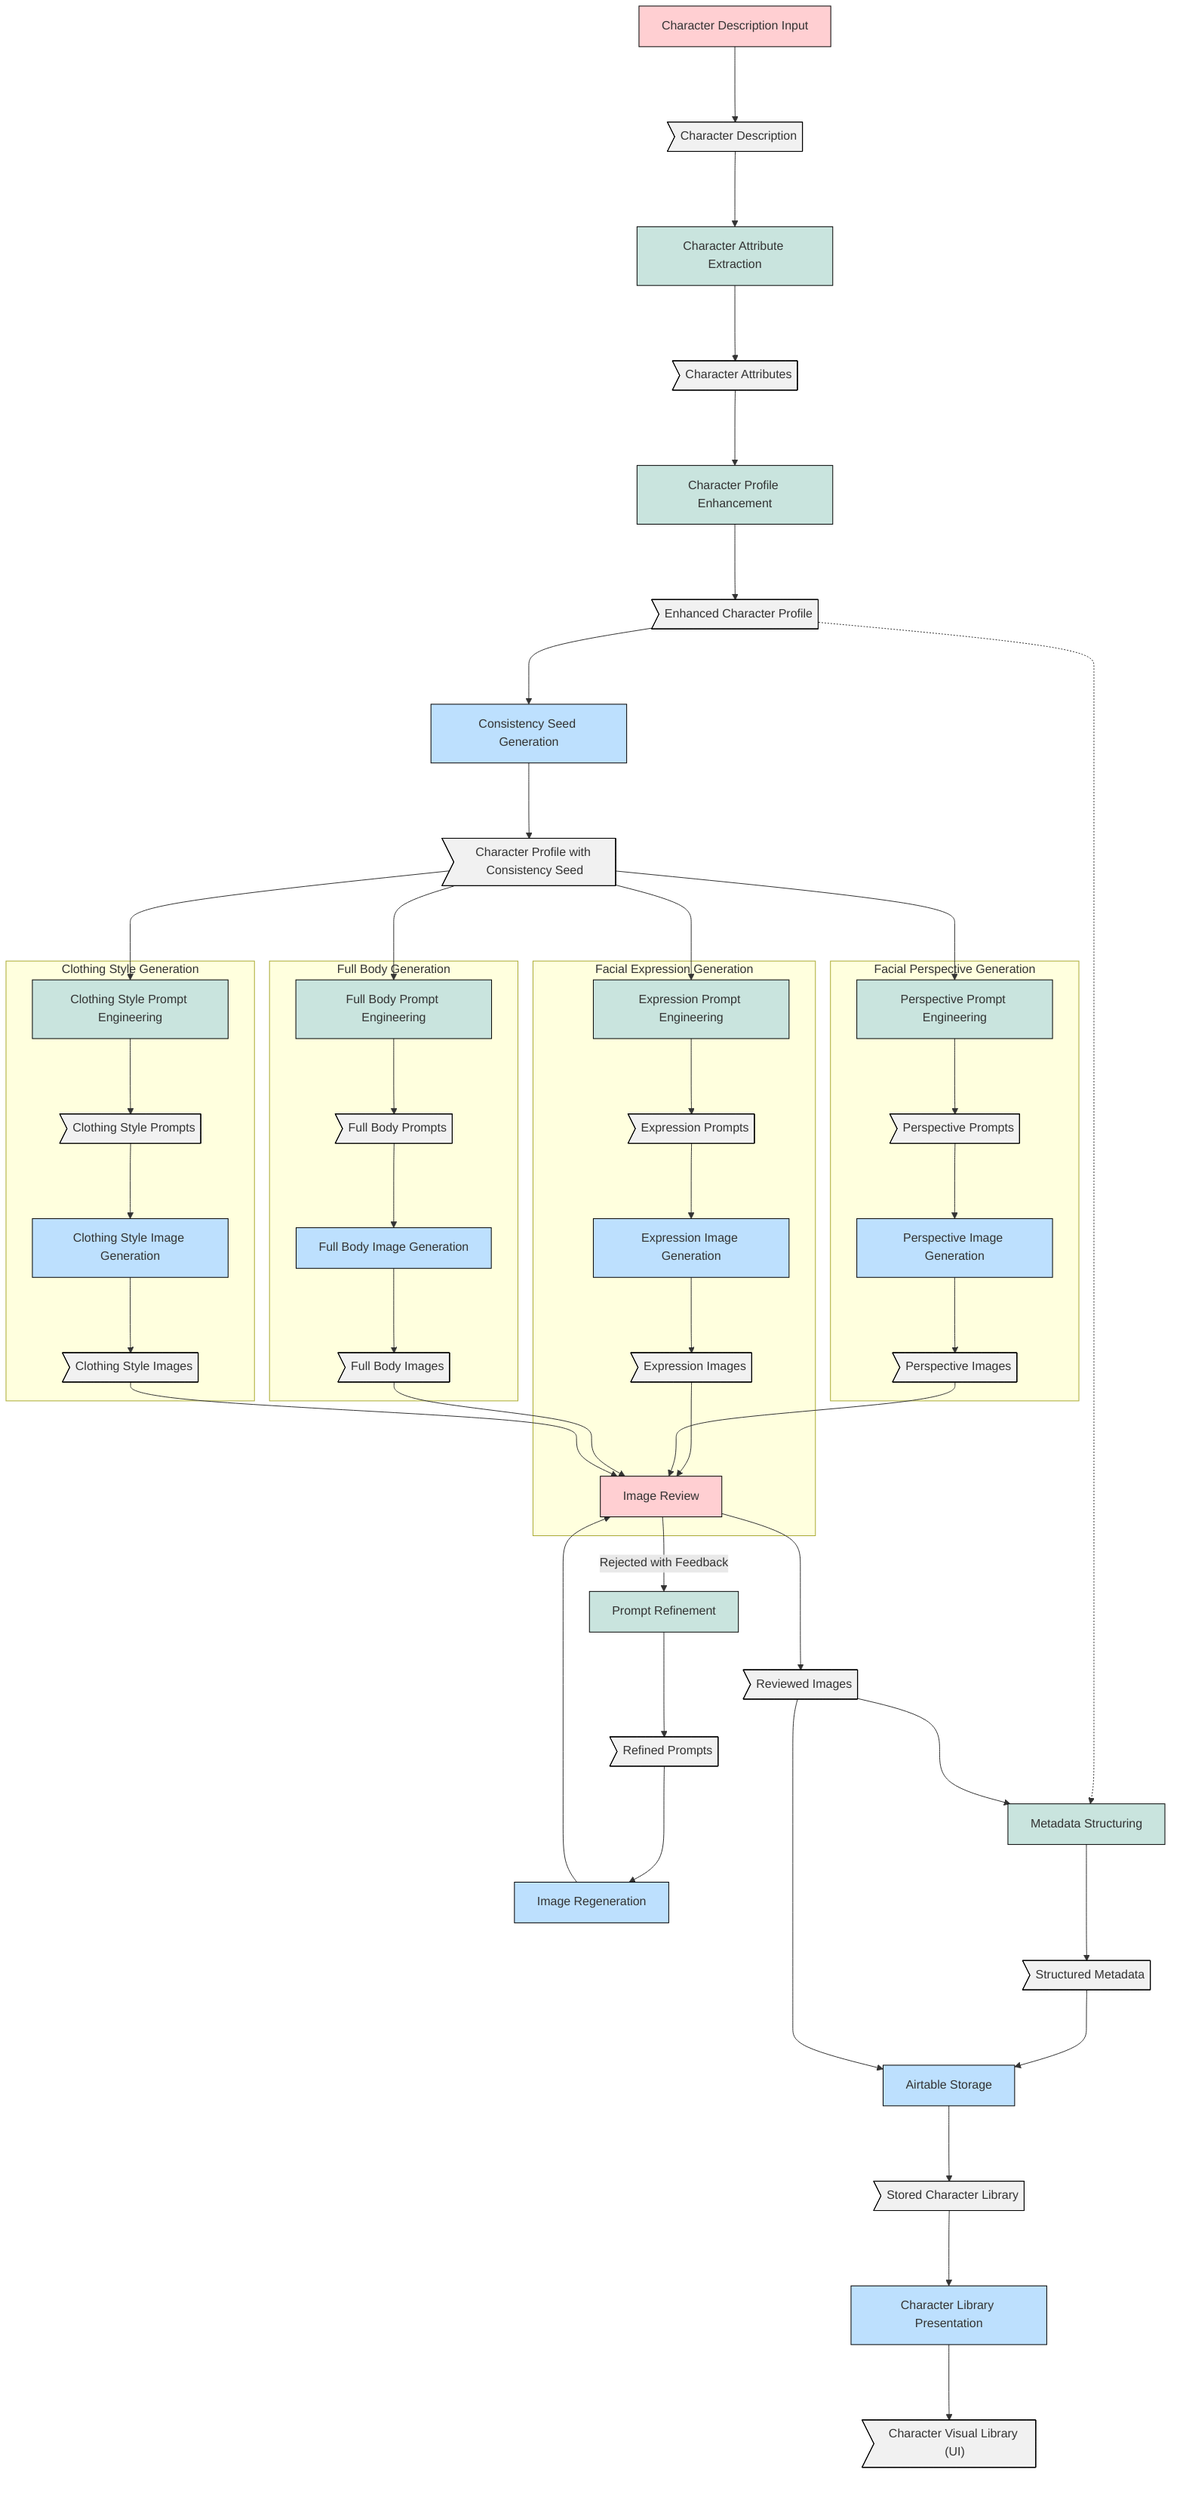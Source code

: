 flowchart TD
    %% Documents using speech bubble style nodes
    A[Character Description Input]:::humanInLoop ---> B
    B>"Character Description"]:::document ---> C
    C[Character Attribute Extraction]:::aiAgent ---> D
    D>"Character Attributes"]:::document ---> E
    E[Character Profile Enhancement]:::aiAgent ---> F
    F>"Enhanced Character Profile"]:::document ---> G
    F -.-> N
    G[Consistency Seed Generation]:::integration ---> H
    H>"Character Profile with Consistency Seed"]:::document ---> I1
    H ---> I2
    H ---> I3
    
    subgraph "Facial Expression Generation"
    I1[Expression Prompt Engineering]:::aiAgent ---> J1
    J1>"Expression Prompts"]:::document ---> K1
    K1[Expression Image Generation]:::integration ---> L1
    L1>"Expression Images"]:::document ---> M
    end
    
    subgraph "Facial Perspective Generation"
    I2[Perspective Prompt Engineering]:::aiAgent ---> J2
    J2>"Perspective Prompts"]:::document ---> K2
    K2[Perspective Image Generation]:::integration ---> L2
    L2>"Perspective Images"]:::document ---> M
    end
    
    subgraph "Full Body Generation"
    I3[Full Body Prompt Engineering]:::aiAgent ---> J3
    J3>"Full Body Prompts"]:::document ---> K3
    K3[Full Body Image Generation]:::integration ---> L3
    L3>"Full Body Images"]:::document ---> M
    end
    
    subgraph "Clothing Style Generation"
    I4[Clothing Style Prompt Engineering]:::aiAgent ---> J4
    J4>"Clothing Style Prompts"]:::document ---> K4
    K4[Clothing Style Image Generation]:::integration ---> L4
    L4>"Clothing Style Images"]:::document ---> M
    end
    
    H ---> I4
    
    M[Image Review]:::humanInLoop ---> O
    O>"Reviewed Images"]:::document ---> N
    
    %% Feedback loop from Image Review to Prompt Refinement
    M -- "Rejected with Feedback" --> P
    P[Prompt Refinement]:::aiAgent ---> Q
    Q>"Refined Prompts"]:::document ---> R
    R[Image Regeneration]:::integration ---> M
    
    N[Metadata Structuring]:::aiAgent ---> S
    S>"Structured Metadata"]:::document ---> T
    O ---> T
    T[Airtable Storage]:::integration ---> U
    U>"Stored Character Library"]:::document ---> V
    V[Character Library Presentation]:::integration ---> W
    W>"Character Visual Library (UI)"]:::document
    
    classDef aiAgent fill:#c9e4de,stroke:#000,stroke-width:1px
    classDef integration fill:#bde0fe,stroke:#000,stroke-width:1px
    classDef humanInLoop fill:#ffcfd2,stroke:#000,stroke-width:1px
    classDef document fill:#f1f1f1,stroke:#000,stroke-width:1px